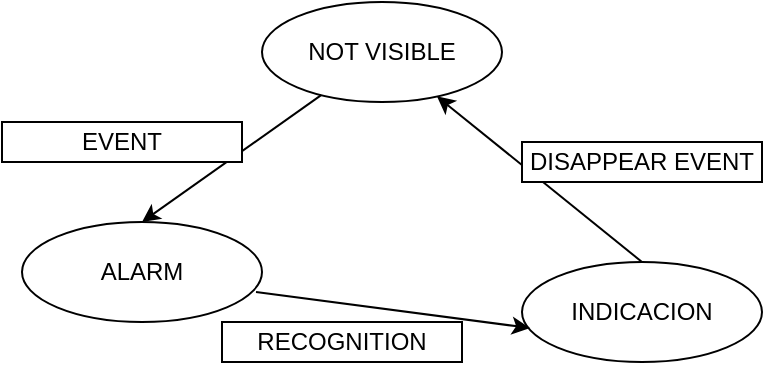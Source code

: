 <mxfile version="12.6.2" type="github">
  <diagram name="Page-1" id="8ce9d11a-91a2-4d17-14d8-a56ed91bf033">
    <mxGraphModel dx="782" dy="704" grid="1" gridSize="10" guides="1" tooltips="1" connect="1" arrows="1" fold="1" page="1" pageScale="1" pageWidth="1100" pageHeight="850" background="#ffffff" math="0" shadow="0">
      <root>
        <mxCell id="0"/>
        <mxCell id="1" parent="0"/>
        <mxCell id="FzZepgpA-SbcwNo7Xo73-1" value="NOT VISIBLE" style="ellipse;whiteSpace=wrap;html=1;" vertex="1" parent="1">
          <mxGeometry x="280" y="50" width="120" height="50" as="geometry"/>
        </mxCell>
        <mxCell id="FzZepgpA-SbcwNo7Xo73-2" value="ALARM" style="ellipse;whiteSpace=wrap;html=1;" vertex="1" parent="1">
          <mxGeometry x="160" y="160" width="120" height="50" as="geometry"/>
        </mxCell>
        <mxCell id="FzZepgpA-SbcwNo7Xo73-3" value="INDICACION" style="ellipse;whiteSpace=wrap;html=1;" vertex="1" parent="1">
          <mxGeometry x="410" y="180" width="120" height="50" as="geometry"/>
        </mxCell>
        <mxCell id="FzZepgpA-SbcwNo7Xo73-4" value="" style="endArrow=classic;html=1;entryX=0.5;entryY=0;entryDx=0;entryDy=0;" edge="1" parent="1" source="FzZepgpA-SbcwNo7Xo73-1" target="FzZepgpA-SbcwNo7Xo73-2">
          <mxGeometry width="50" height="50" relative="1" as="geometry">
            <mxPoint x="160" y="300" as="sourcePoint"/>
            <mxPoint x="210" y="250" as="targetPoint"/>
          </mxGeometry>
        </mxCell>
        <mxCell id="FzZepgpA-SbcwNo7Xo73-5" value="EVENT" style="rounded=1;whiteSpace=wrap;html=1;arcSize=0;" vertex="1" parent="1">
          <mxGeometry x="150" y="110" width="120" height="20" as="geometry"/>
        </mxCell>
        <mxCell id="FzZepgpA-SbcwNo7Xo73-6" value="" style="endArrow=classic;html=1;entryX=0.033;entryY=0.66;entryDx=0;entryDy=0;entryPerimeter=0;exitX=0.975;exitY=0.7;exitDx=0;exitDy=0;exitPerimeter=0;" edge="1" parent="1" source="FzZepgpA-SbcwNo7Xo73-2" target="FzZepgpA-SbcwNo7Xo73-3">
          <mxGeometry width="50" height="50" relative="1" as="geometry">
            <mxPoint x="150" y="300" as="sourcePoint"/>
            <mxPoint x="200" y="250" as="targetPoint"/>
          </mxGeometry>
        </mxCell>
        <mxCell id="FzZepgpA-SbcwNo7Xo73-7" value="RECOGNITION" style="rounded=1;whiteSpace=wrap;html=1;arcSize=0;" vertex="1" parent="1">
          <mxGeometry x="260" y="210" width="120" height="20" as="geometry"/>
        </mxCell>
        <mxCell id="FzZepgpA-SbcwNo7Xo73-8" value="" style="endArrow=classic;html=1;exitX=0.5;exitY=0;exitDx=0;exitDy=0;" edge="1" parent="1" source="FzZepgpA-SbcwNo7Xo73-3" target="FzZepgpA-SbcwNo7Xo73-1">
          <mxGeometry width="50" height="50" relative="1" as="geometry">
            <mxPoint x="150" y="310" as="sourcePoint"/>
            <mxPoint x="200" y="260" as="targetPoint"/>
          </mxGeometry>
        </mxCell>
        <mxCell id="FzZepgpA-SbcwNo7Xo73-9" value="DISAPPEAR EVENT" style="rounded=1;whiteSpace=wrap;html=1;arcSize=0;" vertex="1" parent="1">
          <mxGeometry x="410" y="120" width="120" height="20" as="geometry"/>
        </mxCell>
      </root>
    </mxGraphModel>
  </diagram>
</mxfile>
